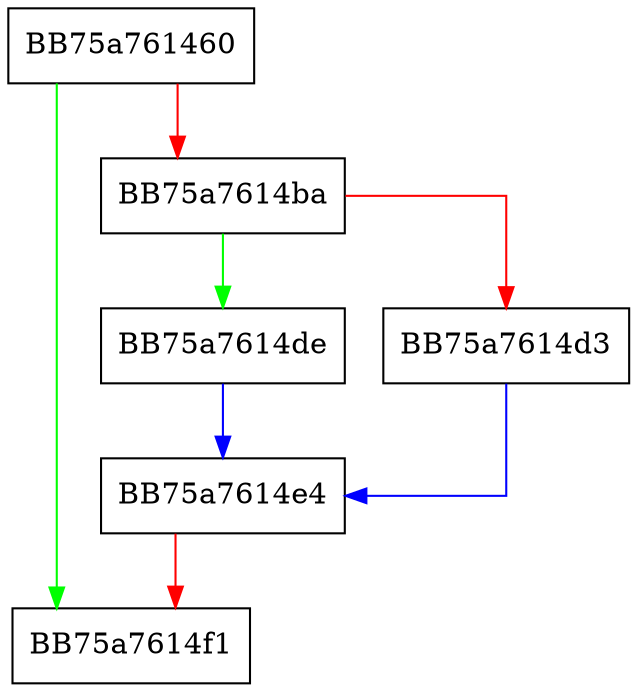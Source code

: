 digraph NotifyScanLimit {
  node [shape="box"];
  graph [splines=ortho];
  BB75a761460 -> BB75a7614f1 [color="green"];
  BB75a761460 -> BB75a7614ba [color="red"];
  BB75a7614ba -> BB75a7614de [color="green"];
  BB75a7614ba -> BB75a7614d3 [color="red"];
  BB75a7614d3 -> BB75a7614e4 [color="blue"];
  BB75a7614de -> BB75a7614e4 [color="blue"];
  BB75a7614e4 -> BB75a7614f1 [color="red"];
}